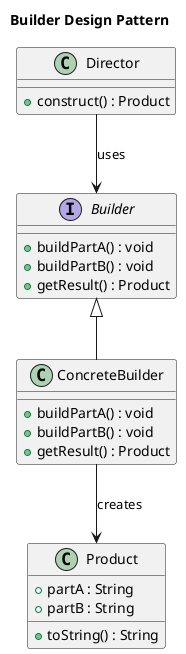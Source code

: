 @startuml BuilderPattern

title Builder Design Pattern

interface Builder {
    + buildPartA() : void
    + buildPartB() : void
    + getResult() : Product
}

class ConcreteBuilder {
    + buildPartA() : void
    + buildPartB() : void
    + getResult() : Product
}

class Director {
    + construct() : Product
}

class Product {
    + partA : String
    + partB : String
    + toString() : String
}

Builder <|-- ConcreteBuilder
Director --> Builder : "uses"
ConcreteBuilder --> Product : "creates"

@enduml
